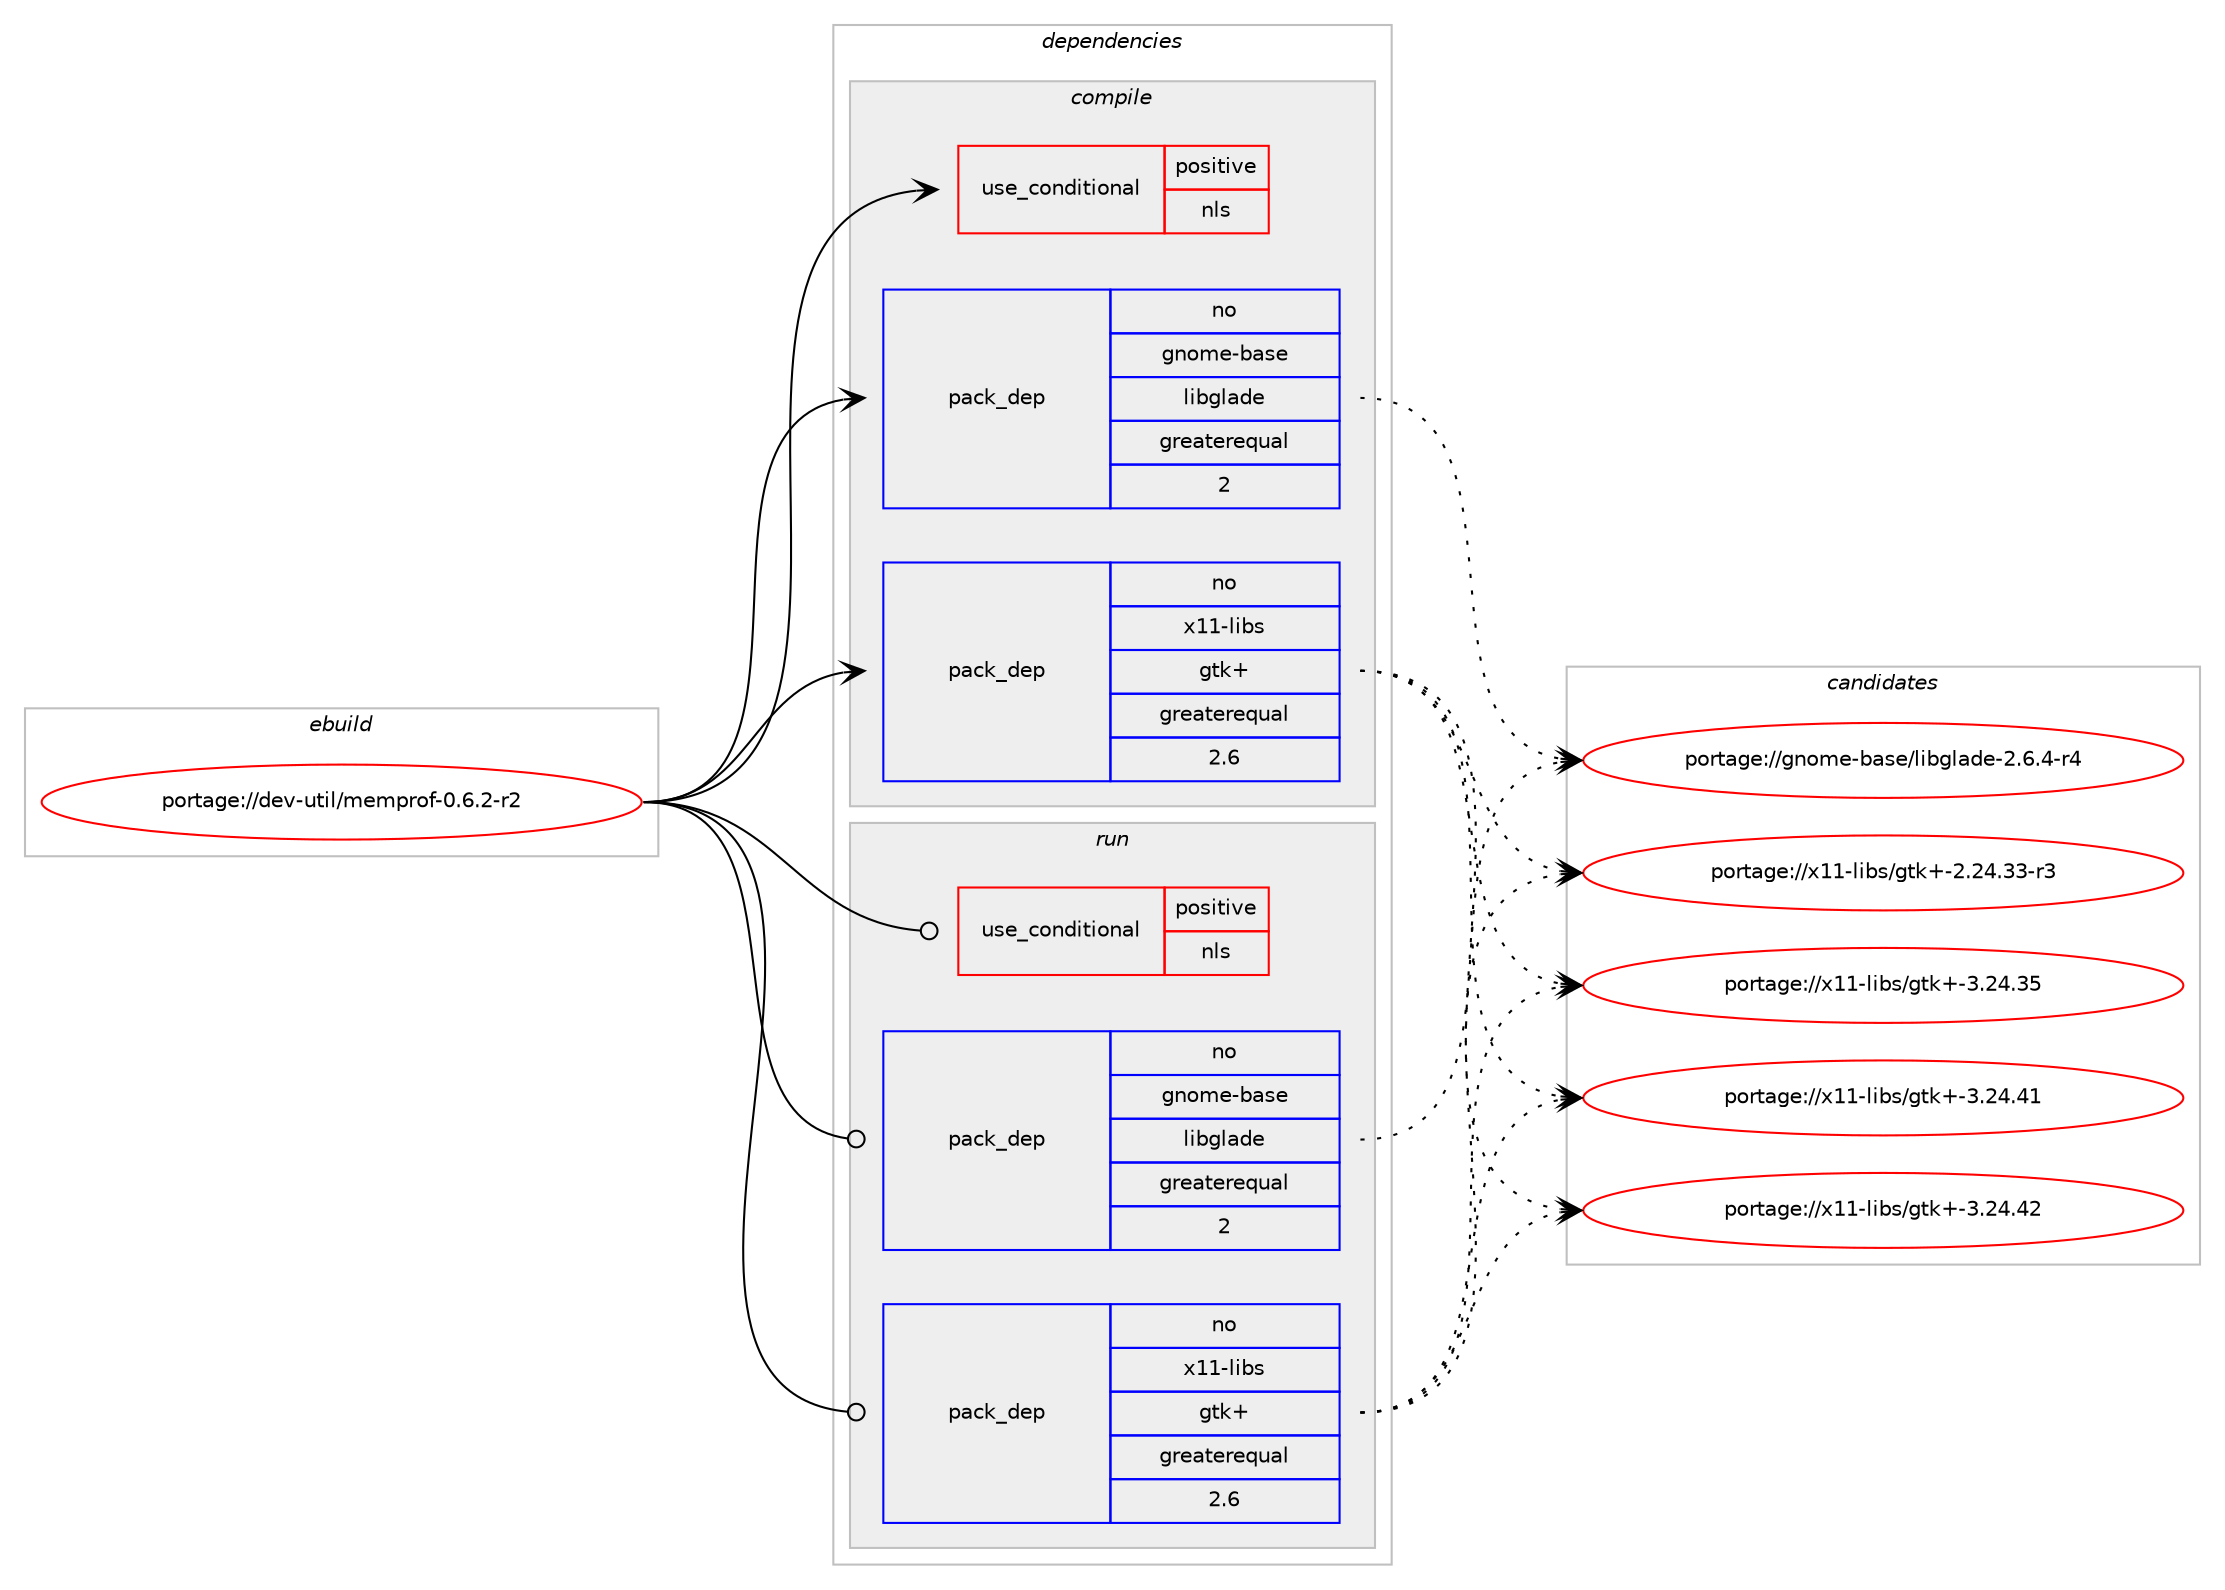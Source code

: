 digraph prolog {

# *************
# Graph options
# *************

newrank=true;
concentrate=true;
compound=true;
graph [rankdir=LR,fontname=Helvetica,fontsize=10,ranksep=1.5];#, ranksep=2.5, nodesep=0.2];
edge  [arrowhead=vee];
node  [fontname=Helvetica,fontsize=10];

# **********
# The ebuild
# **********

subgraph cluster_leftcol {
color=gray;
rank=same;
label=<<i>ebuild</i>>;
id [label="portage://dev-util/memprof-0.6.2-r2", color=red, width=4, href="../dev-util/memprof-0.6.2-r2.svg"];
}

# ****************
# The dependencies
# ****************

subgraph cluster_midcol {
color=gray;
label=<<i>dependencies</i>>;
subgraph cluster_compile {
fillcolor="#eeeeee";
style=filled;
label=<<i>compile</i>>;
subgraph cond59587 {
dependency111042 [label=<<TABLE BORDER="0" CELLBORDER="1" CELLSPACING="0" CELLPADDING="4"><TR><TD ROWSPAN="3" CELLPADDING="10">use_conditional</TD></TR><TR><TD>positive</TD></TR><TR><TD>nls</TD></TR></TABLE>>, shape=none, color=red];
# *** BEGIN UNKNOWN DEPENDENCY TYPE (TODO) ***
# dependency111042 -> package_dependency(portage://dev-util/memprof-0.6.2-r2,install,no,virtual,libintl,none,[,,],[],[])
# *** END UNKNOWN DEPENDENCY TYPE (TODO) ***

}
id:e -> dependency111042:w [weight=20,style="solid",arrowhead="vee"];
# *** BEGIN UNKNOWN DEPENDENCY TYPE (TODO) ***
# id -> package_dependency(portage://dev-util/memprof-0.6.2-r2,install,no,dev-libs,glib,none,[,,],[slot(2)],[])
# *** END UNKNOWN DEPENDENCY TYPE (TODO) ***

subgraph pack50039 {
dependency111043 [label=<<TABLE BORDER="0" CELLBORDER="1" CELLSPACING="0" CELLPADDING="4" WIDTH="220"><TR><TD ROWSPAN="6" CELLPADDING="30">pack_dep</TD></TR><TR><TD WIDTH="110">no</TD></TR><TR><TD>gnome-base</TD></TR><TR><TD>libglade</TD></TR><TR><TD>greaterequal</TD></TR><TR><TD>2</TD></TR></TABLE>>, shape=none, color=blue];
}
id:e -> dependency111043:w [weight=20,style="solid",arrowhead="vee"];
subgraph pack50040 {
dependency111044 [label=<<TABLE BORDER="0" CELLBORDER="1" CELLSPACING="0" CELLPADDING="4" WIDTH="220"><TR><TD ROWSPAN="6" CELLPADDING="30">pack_dep</TD></TR><TR><TD WIDTH="110">no</TD></TR><TR><TD>x11-libs</TD></TR><TR><TD>gtk+</TD></TR><TR><TD>greaterequal</TD></TR><TR><TD>2.6</TD></TR></TABLE>>, shape=none, color=blue];
}
id:e -> dependency111044:w [weight=20,style="solid",arrowhead="vee"];
}
subgraph cluster_compileandrun {
fillcolor="#eeeeee";
style=filled;
label=<<i>compile and run</i>>;
}
subgraph cluster_run {
fillcolor="#eeeeee";
style=filled;
label=<<i>run</i>>;
subgraph cond59588 {
dependency111045 [label=<<TABLE BORDER="0" CELLBORDER="1" CELLSPACING="0" CELLPADDING="4"><TR><TD ROWSPAN="3" CELLPADDING="10">use_conditional</TD></TR><TR><TD>positive</TD></TR><TR><TD>nls</TD></TR></TABLE>>, shape=none, color=red];
# *** BEGIN UNKNOWN DEPENDENCY TYPE (TODO) ***
# dependency111045 -> package_dependency(portage://dev-util/memprof-0.6.2-r2,run,no,virtual,libintl,none,[,,],[],[])
# *** END UNKNOWN DEPENDENCY TYPE (TODO) ***

}
id:e -> dependency111045:w [weight=20,style="solid",arrowhead="odot"];
# *** BEGIN UNKNOWN DEPENDENCY TYPE (TODO) ***
# id -> package_dependency(portage://dev-util/memprof-0.6.2-r2,run,no,dev-libs,glib,none,[,,],[slot(2)],[])
# *** END UNKNOWN DEPENDENCY TYPE (TODO) ***

subgraph pack50041 {
dependency111046 [label=<<TABLE BORDER="0" CELLBORDER="1" CELLSPACING="0" CELLPADDING="4" WIDTH="220"><TR><TD ROWSPAN="6" CELLPADDING="30">pack_dep</TD></TR><TR><TD WIDTH="110">no</TD></TR><TR><TD>gnome-base</TD></TR><TR><TD>libglade</TD></TR><TR><TD>greaterequal</TD></TR><TR><TD>2</TD></TR></TABLE>>, shape=none, color=blue];
}
id:e -> dependency111046:w [weight=20,style="solid",arrowhead="odot"];
subgraph pack50042 {
dependency111047 [label=<<TABLE BORDER="0" CELLBORDER="1" CELLSPACING="0" CELLPADDING="4" WIDTH="220"><TR><TD ROWSPAN="6" CELLPADDING="30">pack_dep</TD></TR><TR><TD WIDTH="110">no</TD></TR><TR><TD>x11-libs</TD></TR><TR><TD>gtk+</TD></TR><TR><TD>greaterequal</TD></TR><TR><TD>2.6</TD></TR></TABLE>>, shape=none, color=blue];
}
id:e -> dependency111047:w [weight=20,style="solid",arrowhead="odot"];
}
}

# **************
# The candidates
# **************

subgraph cluster_choices {
rank=same;
color=gray;
label=<<i>candidates</i>>;

subgraph choice50039 {
color=black;
nodesep=1;
choice1031101111091014598971151014710810598103108971001014550465446524511452 [label="portage://gnome-base/libglade-2.6.4-r4", color=red, width=4,href="../gnome-base/libglade-2.6.4-r4.svg"];
dependency111043:e -> choice1031101111091014598971151014710810598103108971001014550465446524511452:w [style=dotted,weight="100"];
}
subgraph choice50040 {
color=black;
nodesep=1;
choice12049494510810598115471031161074345504650524651514511451 [label="portage://x11-libs/gtk+-2.24.33-r3", color=red, width=4,href="../x11-libs/gtk+-2.24.33-r3.svg"];
choice1204949451081059811547103116107434551465052465153 [label="portage://x11-libs/gtk+-3.24.35", color=red, width=4,href="../x11-libs/gtk+-3.24.35.svg"];
choice1204949451081059811547103116107434551465052465249 [label="portage://x11-libs/gtk+-3.24.41", color=red, width=4,href="../x11-libs/gtk+-3.24.41.svg"];
choice1204949451081059811547103116107434551465052465250 [label="portage://x11-libs/gtk+-3.24.42", color=red, width=4,href="../x11-libs/gtk+-3.24.42.svg"];
dependency111044:e -> choice12049494510810598115471031161074345504650524651514511451:w [style=dotted,weight="100"];
dependency111044:e -> choice1204949451081059811547103116107434551465052465153:w [style=dotted,weight="100"];
dependency111044:e -> choice1204949451081059811547103116107434551465052465249:w [style=dotted,weight="100"];
dependency111044:e -> choice1204949451081059811547103116107434551465052465250:w [style=dotted,weight="100"];
}
subgraph choice50041 {
color=black;
nodesep=1;
choice1031101111091014598971151014710810598103108971001014550465446524511452 [label="portage://gnome-base/libglade-2.6.4-r4", color=red, width=4,href="../gnome-base/libglade-2.6.4-r4.svg"];
dependency111046:e -> choice1031101111091014598971151014710810598103108971001014550465446524511452:w [style=dotted,weight="100"];
}
subgraph choice50042 {
color=black;
nodesep=1;
choice12049494510810598115471031161074345504650524651514511451 [label="portage://x11-libs/gtk+-2.24.33-r3", color=red, width=4,href="../x11-libs/gtk+-2.24.33-r3.svg"];
choice1204949451081059811547103116107434551465052465153 [label="portage://x11-libs/gtk+-3.24.35", color=red, width=4,href="../x11-libs/gtk+-3.24.35.svg"];
choice1204949451081059811547103116107434551465052465249 [label="portage://x11-libs/gtk+-3.24.41", color=red, width=4,href="../x11-libs/gtk+-3.24.41.svg"];
choice1204949451081059811547103116107434551465052465250 [label="portage://x11-libs/gtk+-3.24.42", color=red, width=4,href="../x11-libs/gtk+-3.24.42.svg"];
dependency111047:e -> choice12049494510810598115471031161074345504650524651514511451:w [style=dotted,weight="100"];
dependency111047:e -> choice1204949451081059811547103116107434551465052465153:w [style=dotted,weight="100"];
dependency111047:e -> choice1204949451081059811547103116107434551465052465249:w [style=dotted,weight="100"];
dependency111047:e -> choice1204949451081059811547103116107434551465052465250:w [style=dotted,weight="100"];
}
}

}
